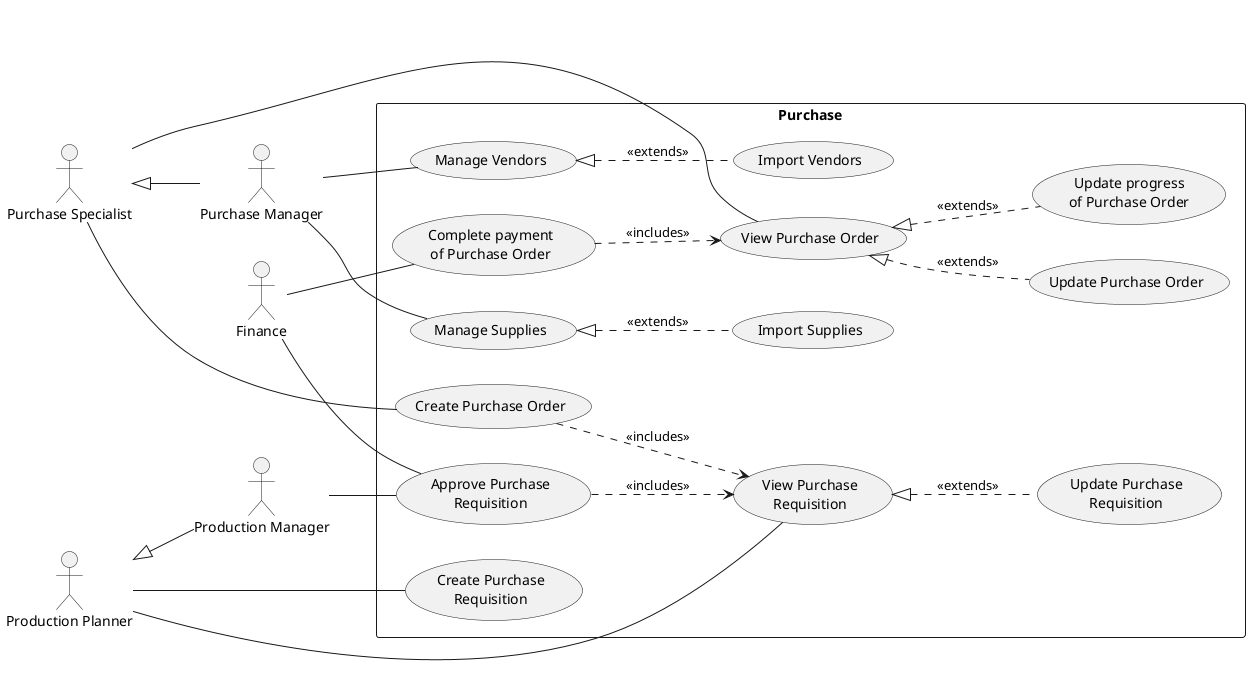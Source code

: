@startuml purchase
left to right direction

:Finance: as f

:Production Planner: as pp
:Production Manager: as prm
pp <|-- prm

:Purchase Manager: as pm
:Purchase Specialist: as ps
ps <|-- pm

rectangle Purchase {
    pp -- (Create Purchase\nRequisition)
    pp -- (View Purchase\nRequisition)
    (View Purchase\nRequisition) <|.. (Update Purchase\nRequisition) : <<extends>>
    f -- (Approve Purchase\nRequisition)
    prm -- (Approve Purchase\nRequisition)
    (Approve Purchase\nRequisition) ..> (View Purchase\nRequisition) : <<includes>>

    ps -- (Create Purchase Order)
    (Create Purchase Order) ..> (View Purchase\nRequisition) : <<includes>>
    ps -- (View Purchase Order)
    (View Purchase Order) <|.. (Update Purchase Order) : <<extends>>
    (View Purchase Order) <|.. (Update progress\nof Purchase Order) : <<extends>>
    f -- (Complete payment\nof Purchase Order)
    (Complete payment\nof Purchase Order) ..> (View Purchase Order) : <<includes>>

    pm -- (Manage Vendors)
    (Manage Vendors) <|.. (Import Vendors) : <<extends>>
    pm -- (Manage Supplies)
    (Manage Supplies) <|.. (Import Supplies) : <<extends>>
}
@enduml